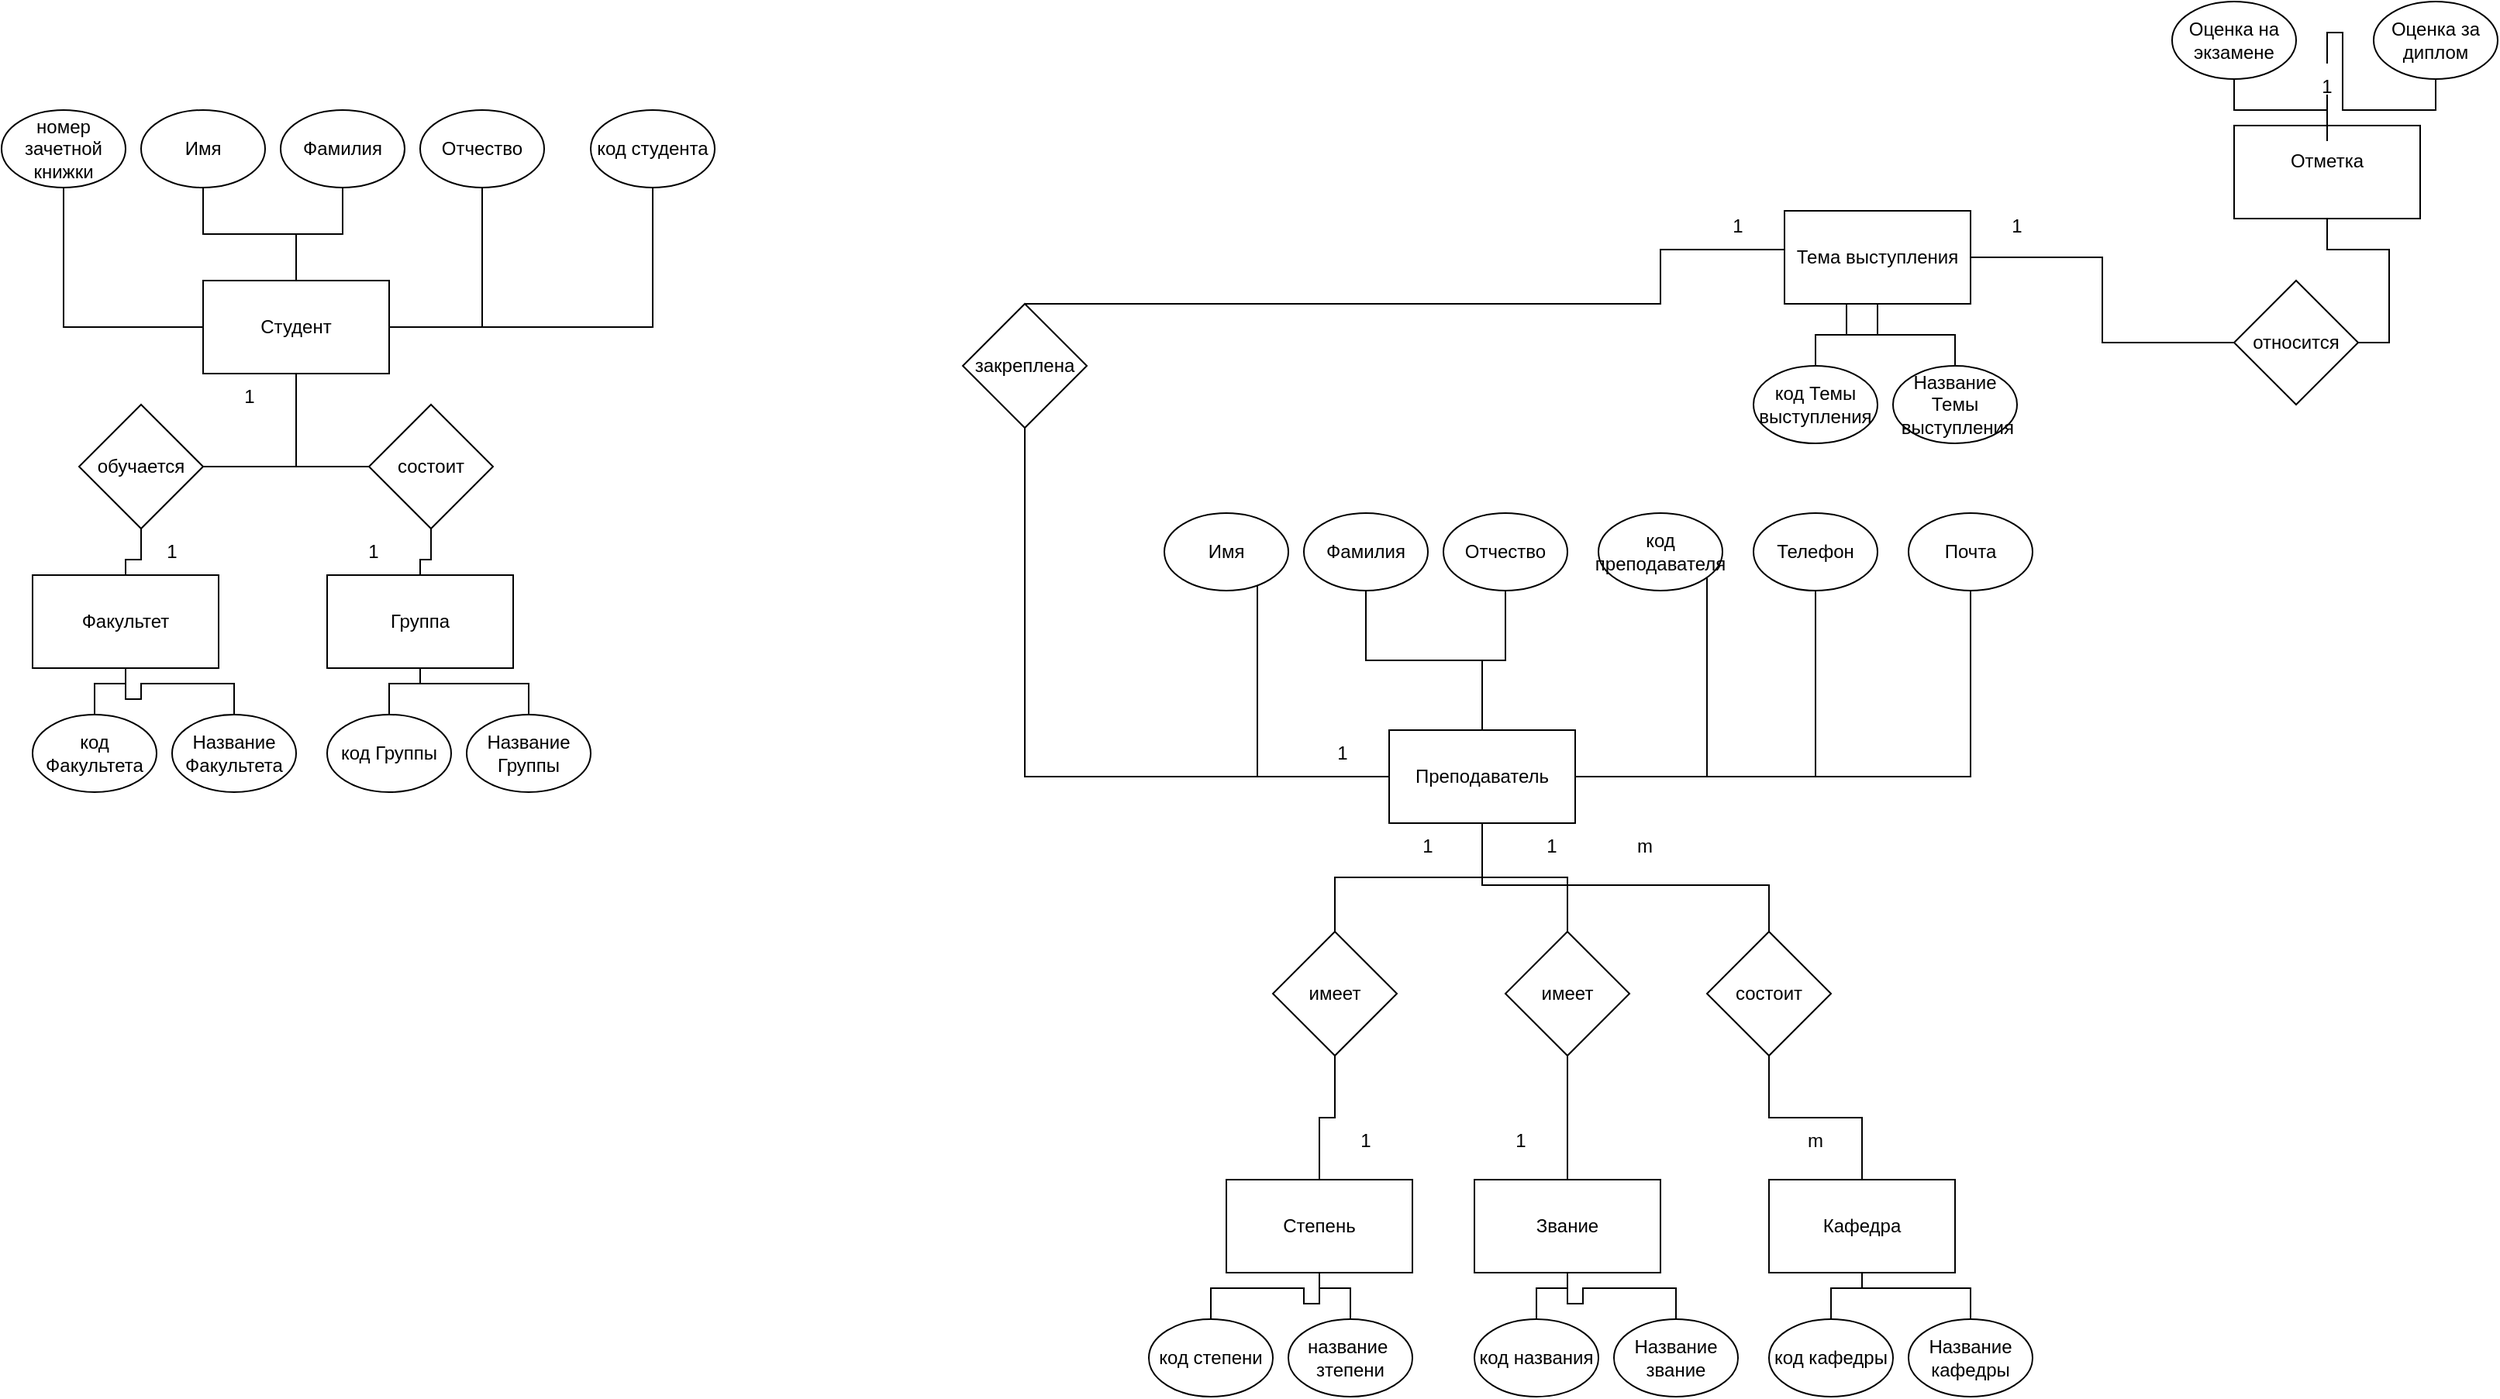 <mxfile version="24.7.12">
  <diagram name="Страница — 1" id="ptzz4H3jha51gRwMuqNR">
    <mxGraphModel dx="1313" dy="611" grid="1" gridSize="10" guides="1" tooltips="1" connect="1" arrows="1" fold="1" page="1" pageScale="1" pageWidth="827" pageHeight="1169" math="0" shadow="0">
      <root>
        <mxCell id="0" />
        <mxCell id="1" parent="0" />
        <mxCell id="_S1YS-3z9pOzqw0F11yu-98" style="edgeStyle=orthogonalEdgeStyle;rounded=0;orthogonalLoop=1;jettySize=auto;html=1;entryX=1;entryY=0.5;entryDx=0;entryDy=0;endArrow=none;endFill=0;" edge="1" parent="1" source="_S1YS-3z9pOzqw0F11yu-1" target="_S1YS-3z9pOzqw0F11yu-79">
          <mxGeometry relative="1" as="geometry" />
        </mxCell>
        <mxCell id="_S1YS-3z9pOzqw0F11yu-100" style="edgeStyle=orthogonalEdgeStyle;rounded=0;orthogonalLoop=1;jettySize=auto;html=1;entryX=0;entryY=0.5;entryDx=0;entryDy=0;endArrow=none;endFill=0;" edge="1" parent="1" source="_S1YS-3z9pOzqw0F11yu-1" target="_S1YS-3z9pOzqw0F11yu-80">
          <mxGeometry relative="1" as="geometry" />
        </mxCell>
        <mxCell id="_S1YS-3z9pOzqw0F11yu-1" value="Студент" style="rounded=0;whiteSpace=wrap;html=1;" vertex="1" parent="1">
          <mxGeometry x="720" y="180" width="120" height="60" as="geometry" />
        </mxCell>
        <mxCell id="_S1YS-3z9pOzqw0F11yu-7" style="edgeStyle=orthogonalEdgeStyle;rounded=0;orthogonalLoop=1;jettySize=auto;html=1;exitX=0.5;exitY=1;exitDx=0;exitDy=0;entryX=0;entryY=0.5;entryDx=0;entryDy=0;endArrow=none;endFill=0;" edge="1" parent="1" source="_S1YS-3z9pOzqw0F11yu-2" target="_S1YS-3z9pOzqw0F11yu-1">
          <mxGeometry relative="1" as="geometry" />
        </mxCell>
        <mxCell id="_S1YS-3z9pOzqw0F11yu-2" value="&lt;div&gt;номер зачетной книжки&lt;/div&gt;" style="ellipse;whiteSpace=wrap;html=1;" vertex="1" parent="1">
          <mxGeometry x="590" y="70" width="80" height="50" as="geometry" />
        </mxCell>
        <mxCell id="_S1YS-3z9pOzqw0F11yu-8" value="" style="edgeStyle=orthogonalEdgeStyle;rounded=0;orthogonalLoop=1;jettySize=auto;html=1;endArrow=none;endFill=0;" edge="1" parent="1" source="_S1YS-3z9pOzqw0F11yu-3" target="_S1YS-3z9pOzqw0F11yu-1">
          <mxGeometry relative="1" as="geometry" />
        </mxCell>
        <mxCell id="_S1YS-3z9pOzqw0F11yu-3" value="Имя" style="ellipse;whiteSpace=wrap;html=1;" vertex="1" parent="1">
          <mxGeometry x="680" y="70" width="80" height="50" as="geometry" />
        </mxCell>
        <mxCell id="_S1YS-3z9pOzqw0F11yu-9" value="" style="edgeStyle=orthogonalEdgeStyle;rounded=0;orthogonalLoop=1;jettySize=auto;html=1;endArrow=none;endFill=0;" edge="1" parent="1" source="_S1YS-3z9pOzqw0F11yu-4" target="_S1YS-3z9pOzqw0F11yu-1">
          <mxGeometry relative="1" as="geometry" />
        </mxCell>
        <mxCell id="_S1YS-3z9pOzqw0F11yu-4" value="Фамилия" style="ellipse;whiteSpace=wrap;html=1;" vertex="1" parent="1">
          <mxGeometry x="770" y="70" width="80" height="50" as="geometry" />
        </mxCell>
        <mxCell id="_S1YS-3z9pOzqw0F11yu-10" style="edgeStyle=orthogonalEdgeStyle;rounded=0;orthogonalLoop=1;jettySize=auto;html=1;exitX=0.5;exitY=1;exitDx=0;exitDy=0;entryX=1;entryY=0.5;entryDx=0;entryDy=0;endArrow=none;endFill=0;" edge="1" parent="1" source="_S1YS-3z9pOzqw0F11yu-5" target="_S1YS-3z9pOzqw0F11yu-1">
          <mxGeometry relative="1" as="geometry" />
        </mxCell>
        <mxCell id="_S1YS-3z9pOzqw0F11yu-5" value="Отчество" style="ellipse;whiteSpace=wrap;html=1;" vertex="1" parent="1">
          <mxGeometry x="860" y="70" width="80" height="50" as="geometry" />
        </mxCell>
        <mxCell id="_S1YS-3z9pOzqw0F11yu-13" style="edgeStyle=orthogonalEdgeStyle;rounded=0;orthogonalLoop=1;jettySize=auto;html=1;entryX=1;entryY=0.5;entryDx=0;entryDy=0;endArrow=none;endFill=0;" edge="1" parent="1" source="_S1YS-3z9pOzqw0F11yu-12" target="_S1YS-3z9pOzqw0F11yu-1">
          <mxGeometry relative="1" as="geometry">
            <Array as="points">
              <mxPoint x="1010" y="210" />
            </Array>
          </mxGeometry>
        </mxCell>
        <mxCell id="_S1YS-3z9pOzqw0F11yu-12" value="код студента" style="ellipse;whiteSpace=wrap;html=1;" vertex="1" parent="1">
          <mxGeometry x="970" y="70" width="80" height="50" as="geometry" />
        </mxCell>
        <mxCell id="_S1YS-3z9pOzqw0F11yu-113" style="edgeStyle=orthogonalEdgeStyle;rounded=0;orthogonalLoop=1;jettySize=auto;html=1;endArrow=none;endFill=0;" edge="1" parent="1" source="_S1YS-3z9pOzqw0F11yu-14" target="_S1YS-3z9pOzqw0F11yu-110">
          <mxGeometry relative="1" as="geometry" />
        </mxCell>
        <mxCell id="_S1YS-3z9pOzqw0F11yu-114" style="edgeStyle=orthogonalEdgeStyle;rounded=0;orthogonalLoop=1;jettySize=auto;html=1;entryX=0.5;entryY=1;entryDx=0;entryDy=0;endArrow=none;endFill=0;" edge="1" parent="1" source="_S1YS-3z9pOzqw0F11yu-14" target="_S1YS-3z9pOzqw0F11yu-112">
          <mxGeometry relative="1" as="geometry">
            <Array as="points">
              <mxPoint x="1860" y="500" />
            </Array>
          </mxGeometry>
        </mxCell>
        <mxCell id="_S1YS-3z9pOzqw0F11yu-120" value="" style="edgeStyle=orthogonalEdgeStyle;rounded=0;orthogonalLoop=1;jettySize=auto;html=1;endArrow=none;endFill=0;" edge="1" parent="1" source="_S1YS-3z9pOzqw0F11yu-14" target="_S1YS-3z9pOzqw0F11yu-115">
          <mxGeometry relative="1" as="geometry" />
        </mxCell>
        <mxCell id="_S1YS-3z9pOzqw0F11yu-121" style="edgeStyle=orthogonalEdgeStyle;rounded=0;orthogonalLoop=1;jettySize=auto;html=1;entryX=0.5;entryY=0;entryDx=0;entryDy=0;endArrow=none;endFill=0;" edge="1" parent="1" source="_S1YS-3z9pOzqw0F11yu-14" target="_S1YS-3z9pOzqw0F11yu-116">
          <mxGeometry relative="1" as="geometry" />
        </mxCell>
        <mxCell id="_S1YS-3z9pOzqw0F11yu-129" style="edgeStyle=orthogonalEdgeStyle;rounded=0;orthogonalLoop=1;jettySize=auto;html=1;endArrow=none;endFill=0;" edge="1" parent="1" source="_S1YS-3z9pOzqw0F11yu-14" target="_S1YS-3z9pOzqw0F11yu-126">
          <mxGeometry relative="1" as="geometry">
            <Array as="points">
              <mxPoint x="1545" y="570" />
              <mxPoint x="1730" y="570" />
            </Array>
          </mxGeometry>
        </mxCell>
        <mxCell id="_S1YS-3z9pOzqw0F11yu-14" value="Преподаватель" style="rounded=0;whiteSpace=wrap;html=1;" vertex="1" parent="1">
          <mxGeometry x="1485" y="470" width="120" height="60" as="geometry" />
        </mxCell>
        <mxCell id="_S1YS-3z9pOzqw0F11yu-40" style="edgeStyle=orthogonalEdgeStyle;rounded=0;orthogonalLoop=1;jettySize=auto;html=1;entryX=0;entryY=0.5;entryDx=0;entryDy=0;endArrow=none;endFill=0;" edge="1" parent="1" source="_S1YS-3z9pOzqw0F11yu-27" target="_S1YS-3z9pOzqw0F11yu-14">
          <mxGeometry relative="1" as="geometry">
            <Array as="points">
              <mxPoint x="1400" y="500" />
            </Array>
          </mxGeometry>
        </mxCell>
        <mxCell id="_S1YS-3z9pOzqw0F11yu-27" value="Имя" style="ellipse;whiteSpace=wrap;html=1;" vertex="1" parent="1">
          <mxGeometry x="1340" y="330" width="80" height="50" as="geometry" />
        </mxCell>
        <mxCell id="_S1YS-3z9pOzqw0F11yu-41" value="" style="edgeStyle=orthogonalEdgeStyle;rounded=0;orthogonalLoop=1;jettySize=auto;html=1;endArrow=none;endFill=0;" edge="1" parent="1" source="_S1YS-3z9pOzqw0F11yu-28" target="_S1YS-3z9pOzqw0F11yu-14">
          <mxGeometry relative="1" as="geometry" />
        </mxCell>
        <mxCell id="_S1YS-3z9pOzqw0F11yu-28" value="Фамилия" style="ellipse;whiteSpace=wrap;html=1;" vertex="1" parent="1">
          <mxGeometry x="1430" y="330" width="80" height="50" as="geometry" />
        </mxCell>
        <mxCell id="_S1YS-3z9pOzqw0F11yu-42" value="" style="edgeStyle=orthogonalEdgeStyle;rounded=0;orthogonalLoop=1;jettySize=auto;html=1;endArrow=none;endFill=0;" edge="1" parent="1" source="_S1YS-3z9pOzqw0F11yu-29" target="_S1YS-3z9pOzqw0F11yu-14">
          <mxGeometry relative="1" as="geometry" />
        </mxCell>
        <mxCell id="_S1YS-3z9pOzqw0F11yu-29" value="Отчество" style="ellipse;whiteSpace=wrap;html=1;" vertex="1" parent="1">
          <mxGeometry x="1520" y="330" width="80" height="50" as="geometry" />
        </mxCell>
        <mxCell id="_S1YS-3z9pOzqw0F11yu-44" style="edgeStyle=orthogonalEdgeStyle;rounded=0;orthogonalLoop=1;jettySize=auto;html=1;entryX=1;entryY=0.5;entryDx=0;entryDy=0;endArrow=none;endFill=0;" edge="1" parent="1" source="_S1YS-3z9pOzqw0F11yu-30" target="_S1YS-3z9pOzqw0F11yu-14">
          <mxGeometry relative="1" as="geometry">
            <Array as="points">
              <mxPoint x="1690" y="500" />
            </Array>
          </mxGeometry>
        </mxCell>
        <mxCell id="_S1YS-3z9pOzqw0F11yu-30" value="код преподавателя" style="ellipse;whiteSpace=wrap;html=1;" vertex="1" parent="1">
          <mxGeometry x="1620" y="330" width="80" height="50" as="geometry" />
        </mxCell>
        <mxCell id="_S1YS-3z9pOzqw0F11yu-51" value="Степень" style="rounded=0;whiteSpace=wrap;html=1;" vertex="1" parent="1">
          <mxGeometry x="1380" y="760" width="120" height="60" as="geometry" />
        </mxCell>
        <mxCell id="_S1YS-3z9pOzqw0F11yu-53" value="Звание" style="rounded=0;whiteSpace=wrap;html=1;" vertex="1" parent="1">
          <mxGeometry x="1540" y="760" width="120" height="60" as="geometry" />
        </mxCell>
        <mxCell id="_S1YS-3z9pOzqw0F11yu-54" value="Кафедра" style="rounded=0;whiteSpace=wrap;html=1;" vertex="1" parent="1">
          <mxGeometry x="1730" y="760" width="120" height="60" as="geometry" />
        </mxCell>
        <mxCell id="_S1YS-3z9pOzqw0F11yu-68" value="" style="edgeStyle=orthogonalEdgeStyle;rounded=0;orthogonalLoop=1;jettySize=auto;html=1;endArrow=none;endFill=0;" edge="1" parent="1" source="_S1YS-3z9pOzqw0F11yu-56" target="_S1YS-3z9pOzqw0F11yu-51">
          <mxGeometry relative="1" as="geometry" />
        </mxCell>
        <mxCell id="_S1YS-3z9pOzqw0F11yu-56" value="код степени" style="ellipse;whiteSpace=wrap;html=1;" vertex="1" parent="1">
          <mxGeometry x="1330" y="850" width="80" height="50" as="geometry" />
        </mxCell>
        <mxCell id="_S1YS-3z9pOzqw0F11yu-67" value="" style="edgeStyle=orthogonalEdgeStyle;rounded=0;orthogonalLoop=1;jettySize=auto;html=1;endArrow=none;endFill=0;" edge="1" parent="1" source="_S1YS-3z9pOzqw0F11yu-57" target="_S1YS-3z9pOzqw0F11yu-51">
          <mxGeometry relative="1" as="geometry" />
        </mxCell>
        <mxCell id="_S1YS-3z9pOzqw0F11yu-57" value="название&amp;nbsp; зтепени" style="ellipse;whiteSpace=wrap;html=1;" vertex="1" parent="1">
          <mxGeometry x="1420" y="850" width="80" height="50" as="geometry" />
        </mxCell>
        <mxCell id="_S1YS-3z9pOzqw0F11yu-65" value="" style="edgeStyle=orthogonalEdgeStyle;rounded=0;orthogonalLoop=1;jettySize=auto;html=1;endArrow=none;endFill=0;" edge="1" parent="1" source="_S1YS-3z9pOzqw0F11yu-59" target="_S1YS-3z9pOzqw0F11yu-53">
          <mxGeometry relative="1" as="geometry" />
        </mxCell>
        <mxCell id="_S1YS-3z9pOzqw0F11yu-59" value="код названия" style="ellipse;whiteSpace=wrap;html=1;" vertex="1" parent="1">
          <mxGeometry x="1540" y="850" width="80" height="50" as="geometry" />
        </mxCell>
        <mxCell id="_S1YS-3z9pOzqw0F11yu-66" value="" style="edgeStyle=orthogonalEdgeStyle;rounded=0;orthogonalLoop=1;jettySize=auto;html=1;endArrow=none;endFill=0;" edge="1" parent="1" source="_S1YS-3z9pOzqw0F11yu-60" target="_S1YS-3z9pOzqw0F11yu-53">
          <mxGeometry relative="1" as="geometry" />
        </mxCell>
        <mxCell id="_S1YS-3z9pOzqw0F11yu-60" value="Название звание" style="ellipse;whiteSpace=wrap;html=1;" vertex="1" parent="1">
          <mxGeometry x="1630" y="850" width="80" height="50" as="geometry" />
        </mxCell>
        <mxCell id="_S1YS-3z9pOzqw0F11yu-64" value="" style="edgeStyle=orthogonalEdgeStyle;rounded=0;orthogonalLoop=1;jettySize=auto;html=1;endArrow=none;endFill=0;" edge="1" parent="1" source="_S1YS-3z9pOzqw0F11yu-61" target="_S1YS-3z9pOzqw0F11yu-54">
          <mxGeometry relative="1" as="geometry" />
        </mxCell>
        <mxCell id="_S1YS-3z9pOzqw0F11yu-61" value="код кафедры" style="ellipse;whiteSpace=wrap;html=1;" vertex="1" parent="1">
          <mxGeometry x="1730" y="850" width="80" height="50" as="geometry" />
        </mxCell>
        <mxCell id="_S1YS-3z9pOzqw0F11yu-63" value="" style="edgeStyle=orthogonalEdgeStyle;rounded=0;orthogonalLoop=1;jettySize=auto;html=1;endArrow=none;endFill=0;" edge="1" parent="1" source="_S1YS-3z9pOzqw0F11yu-62" target="_S1YS-3z9pOzqw0F11yu-54">
          <mxGeometry relative="1" as="geometry">
            <Array as="points">
              <mxPoint x="1860" y="830" />
              <mxPoint x="1790" y="830" />
            </Array>
          </mxGeometry>
        </mxCell>
        <mxCell id="_S1YS-3z9pOzqw0F11yu-62" value="Название кафедры" style="ellipse;whiteSpace=wrap;html=1;" vertex="1" parent="1">
          <mxGeometry x="1820" y="850" width="80" height="50" as="geometry" />
        </mxCell>
        <mxCell id="_S1YS-3z9pOzqw0F11yu-69" value="Факультет" style="rounded=0;whiteSpace=wrap;html=1;" vertex="1" parent="1">
          <mxGeometry x="610" y="370" width="120" height="60" as="geometry" />
        </mxCell>
        <mxCell id="_S1YS-3z9pOzqw0F11yu-70" value="Группа" style="rounded=0;whiteSpace=wrap;html=1;" vertex="1" parent="1">
          <mxGeometry x="800" y="370" width="120" height="60" as="geometry" />
        </mxCell>
        <mxCell id="_S1YS-3z9pOzqw0F11yu-71" value="" style="edgeStyle=orthogonalEdgeStyle;rounded=0;orthogonalLoop=1;jettySize=auto;html=1;endArrow=none;endFill=0;" edge="1" parent="1" source="_S1YS-3z9pOzqw0F11yu-72" target="_S1YS-3z9pOzqw0F11yu-69">
          <mxGeometry relative="1" as="geometry" />
        </mxCell>
        <mxCell id="_S1YS-3z9pOzqw0F11yu-72" value="код Факультета" style="ellipse;whiteSpace=wrap;html=1;" vertex="1" parent="1">
          <mxGeometry x="610" y="460" width="80" height="50" as="geometry" />
        </mxCell>
        <mxCell id="_S1YS-3z9pOzqw0F11yu-73" value="" style="edgeStyle=orthogonalEdgeStyle;rounded=0;orthogonalLoop=1;jettySize=auto;html=1;endArrow=none;endFill=0;" edge="1" parent="1" source="_S1YS-3z9pOzqw0F11yu-74" target="_S1YS-3z9pOzqw0F11yu-69">
          <mxGeometry relative="1" as="geometry" />
        </mxCell>
        <mxCell id="_S1YS-3z9pOzqw0F11yu-74" value="Название Факультета" style="ellipse;whiteSpace=wrap;html=1;" vertex="1" parent="1">
          <mxGeometry x="700" y="460" width="80" height="50" as="geometry" />
        </mxCell>
        <mxCell id="_S1YS-3z9pOzqw0F11yu-75" value="" style="edgeStyle=orthogonalEdgeStyle;rounded=0;orthogonalLoop=1;jettySize=auto;html=1;endArrow=none;endFill=0;" edge="1" parent="1" source="_S1YS-3z9pOzqw0F11yu-76" target="_S1YS-3z9pOzqw0F11yu-70">
          <mxGeometry relative="1" as="geometry" />
        </mxCell>
        <mxCell id="_S1YS-3z9pOzqw0F11yu-76" value="код Группы" style="ellipse;whiteSpace=wrap;html=1;" vertex="1" parent="1">
          <mxGeometry x="800" y="460" width="80" height="50" as="geometry" />
        </mxCell>
        <mxCell id="_S1YS-3z9pOzqw0F11yu-77" value="" style="edgeStyle=orthogonalEdgeStyle;rounded=0;orthogonalLoop=1;jettySize=auto;html=1;endArrow=none;endFill=0;" edge="1" parent="1" source="_S1YS-3z9pOzqw0F11yu-78" target="_S1YS-3z9pOzqw0F11yu-70">
          <mxGeometry relative="1" as="geometry">
            <Array as="points">
              <mxPoint x="930" y="440" />
              <mxPoint x="860" y="440" />
            </Array>
          </mxGeometry>
        </mxCell>
        <mxCell id="_S1YS-3z9pOzqw0F11yu-78" value="Название Группы" style="ellipse;whiteSpace=wrap;html=1;" vertex="1" parent="1">
          <mxGeometry x="890" y="460" width="80" height="50" as="geometry" />
        </mxCell>
        <mxCell id="_S1YS-3z9pOzqw0F11yu-99" value="" style="edgeStyle=orthogonalEdgeStyle;rounded=0;orthogonalLoop=1;jettySize=auto;html=1;endArrow=none;endFill=0;" edge="1" parent="1" source="_S1YS-3z9pOzqw0F11yu-79" target="_S1YS-3z9pOzqw0F11yu-69">
          <mxGeometry relative="1" as="geometry" />
        </mxCell>
        <mxCell id="_S1YS-3z9pOzqw0F11yu-79" value="обучается" style="rhombus;whiteSpace=wrap;html=1;" vertex="1" parent="1">
          <mxGeometry x="640" y="260" width="80" height="80" as="geometry" />
        </mxCell>
        <mxCell id="_S1YS-3z9pOzqw0F11yu-102" style="edgeStyle=orthogonalEdgeStyle;rounded=0;orthogonalLoop=1;jettySize=auto;html=1;entryX=0.5;entryY=0;entryDx=0;entryDy=0;endArrow=none;endFill=0;" edge="1" parent="1" source="_S1YS-3z9pOzqw0F11yu-80" target="_S1YS-3z9pOzqw0F11yu-70">
          <mxGeometry relative="1" as="geometry" />
        </mxCell>
        <mxCell id="_S1YS-3z9pOzqw0F11yu-80" value="состоит" style="rhombus;whiteSpace=wrap;html=1;" vertex="1" parent="1">
          <mxGeometry x="827" y="260" width="80" height="80" as="geometry" />
        </mxCell>
        <mxCell id="_S1YS-3z9pOzqw0F11yu-137" style="edgeStyle=orthogonalEdgeStyle;rounded=0;orthogonalLoop=1;jettySize=auto;html=1;entryX=0.5;entryY=0;entryDx=0;entryDy=0;endArrow=none;endFill=0;" edge="1" parent="1" source="_S1YS-3z9pOzqw0F11yu-81" target="_S1YS-3z9pOzqw0F11yu-135">
          <mxGeometry relative="1" as="geometry">
            <Array as="points">
              <mxPoint x="1660" y="160" />
              <mxPoint x="1660" y="195" />
            </Array>
          </mxGeometry>
        </mxCell>
        <mxCell id="_S1YS-3z9pOzqw0F11yu-81" value="Тема выступления" style="rounded=0;whiteSpace=wrap;html=1;" vertex="1" parent="1">
          <mxGeometry x="1740" y="135" width="120" height="60" as="geometry" />
        </mxCell>
        <mxCell id="_S1YS-3z9pOzqw0F11yu-82" value="" style="edgeStyle=orthogonalEdgeStyle;rounded=0;orthogonalLoop=1;jettySize=auto;html=1;endArrow=none;endFill=0;" edge="1" parent="1" source="_S1YS-3z9pOzqw0F11yu-83" target="_S1YS-3z9pOzqw0F11yu-81">
          <mxGeometry relative="1" as="geometry" />
        </mxCell>
        <mxCell id="_S1YS-3z9pOzqw0F11yu-83" value="код Темы выступления" style="ellipse;whiteSpace=wrap;html=1;" vertex="1" parent="1">
          <mxGeometry x="1720" y="235" width="80" height="50" as="geometry" />
        </mxCell>
        <mxCell id="_S1YS-3z9pOzqw0F11yu-84" value="" style="edgeStyle=orthogonalEdgeStyle;rounded=0;orthogonalLoop=1;jettySize=auto;html=1;endArrow=none;endFill=0;" edge="1" parent="1" source="_S1YS-3z9pOzqw0F11yu-85" target="_S1YS-3z9pOzqw0F11yu-81">
          <mxGeometry relative="1" as="geometry">
            <Array as="points">
              <mxPoint x="1850" y="215" />
              <mxPoint x="1780" y="215" />
            </Array>
          </mxGeometry>
        </mxCell>
        <mxCell id="_S1YS-3z9pOzqw0F11yu-85" value="Название Темы&lt;div&gt;&amp;nbsp;выступления&lt;/div&gt;" style="ellipse;whiteSpace=wrap;html=1;" vertex="1" parent="1">
          <mxGeometry x="1810" y="235" width="80" height="50" as="geometry" />
        </mxCell>
        <mxCell id="_S1YS-3z9pOzqw0F11yu-140" style="edgeStyle=orthogonalEdgeStyle;rounded=0;orthogonalLoop=1;jettySize=auto;html=1;entryX=1;entryY=0.5;entryDx=0;entryDy=0;endArrow=none;endFill=0;" edge="1" parent="1" source="_S1YS-3z9pOzqw0F11yu-92" target="_S1YS-3z9pOzqw0F11yu-139">
          <mxGeometry relative="1" as="geometry" />
        </mxCell>
        <mxCell id="_S1YS-3z9pOzqw0F11yu-92" value="Отметка&lt;div&gt;&lt;br&gt;&lt;/div&gt;" style="rounded=0;whiteSpace=wrap;html=1;" vertex="1" parent="1">
          <mxGeometry x="2030" y="80" width="120" height="60" as="geometry" />
        </mxCell>
        <mxCell id="_S1YS-3z9pOzqw0F11yu-95" value="" style="edgeStyle=orthogonalEdgeStyle;rounded=0;orthogonalLoop=1;jettySize=auto;html=1;endArrow=none;endFill=0;" edge="1" parent="1" source="_S1YS-3z9pOzqw0F11yu-93" target="_S1YS-3z9pOzqw0F11yu-92">
          <mxGeometry relative="1" as="geometry" />
        </mxCell>
        <mxCell id="_S1YS-3z9pOzqw0F11yu-93" value="Оценка на экзамене" style="ellipse;whiteSpace=wrap;html=1;" vertex="1" parent="1">
          <mxGeometry x="1990" width="80" height="50" as="geometry" />
        </mxCell>
        <mxCell id="_S1YS-3z9pOzqw0F11yu-96" value="" style="edgeStyle=orthogonalEdgeStyle;rounded=0;orthogonalLoop=1;jettySize=auto;html=1;endArrow=none;endFill=0;" edge="1" parent="1" source="_S1YS-3z9pOzqw0F11yu-143" target="_S1YS-3z9pOzqw0F11yu-92">
          <mxGeometry relative="1" as="geometry" />
        </mxCell>
        <mxCell id="_S1YS-3z9pOzqw0F11yu-94" value="Оценка за диплом" style="ellipse;whiteSpace=wrap;html=1;" vertex="1" parent="1">
          <mxGeometry x="2120" width="80" height="50" as="geometry" />
        </mxCell>
        <mxCell id="_S1YS-3z9pOzqw0F11yu-104" value="1" style="text;html=1;align=center;verticalAlign=middle;whiteSpace=wrap;rounded=0;" vertex="1" parent="1">
          <mxGeometry x="720" y="240" width="60" height="30" as="geometry" />
        </mxCell>
        <mxCell id="_S1YS-3z9pOzqw0F11yu-108" value="1" style="text;html=1;align=center;verticalAlign=middle;whiteSpace=wrap;rounded=0;" vertex="1" parent="1">
          <mxGeometry x="670" y="340" width="60" height="30" as="geometry" />
        </mxCell>
        <mxCell id="_S1YS-3z9pOzqw0F11yu-109" value="1" style="text;html=1;align=center;verticalAlign=middle;whiteSpace=wrap;rounded=0;" vertex="1" parent="1">
          <mxGeometry x="800" y="340" width="60" height="30" as="geometry" />
        </mxCell>
        <mxCell id="_S1YS-3z9pOzqw0F11yu-110" value="Телефон" style="ellipse;whiteSpace=wrap;html=1;" vertex="1" parent="1">
          <mxGeometry x="1720" y="330" width="80" height="50" as="geometry" />
        </mxCell>
        <mxCell id="_S1YS-3z9pOzqw0F11yu-112" value="Почта" style="ellipse;whiteSpace=wrap;html=1;" vertex="1" parent="1">
          <mxGeometry x="1820" y="330" width="80" height="50" as="geometry" />
        </mxCell>
        <mxCell id="_S1YS-3z9pOzqw0F11yu-119" style="edgeStyle=orthogonalEdgeStyle;rounded=0;orthogonalLoop=1;jettySize=auto;html=1;endArrow=none;endFill=0;" edge="1" parent="1" source="_S1YS-3z9pOzqw0F11yu-115" target="_S1YS-3z9pOzqw0F11yu-51">
          <mxGeometry relative="1" as="geometry" />
        </mxCell>
        <mxCell id="_S1YS-3z9pOzqw0F11yu-115" value="имеет" style="rhombus;whiteSpace=wrap;html=1;" vertex="1" parent="1">
          <mxGeometry x="1410" y="600" width="80" height="80" as="geometry" />
        </mxCell>
        <mxCell id="_S1YS-3z9pOzqw0F11yu-118" style="edgeStyle=orthogonalEdgeStyle;rounded=0;orthogonalLoop=1;jettySize=auto;html=1;entryX=0.5;entryY=0;entryDx=0;entryDy=0;endArrow=none;endFill=0;" edge="1" parent="1" source="_S1YS-3z9pOzqw0F11yu-116" target="_S1YS-3z9pOzqw0F11yu-53">
          <mxGeometry relative="1" as="geometry" />
        </mxCell>
        <mxCell id="_S1YS-3z9pOzqw0F11yu-116" value="имеет" style="rhombus;whiteSpace=wrap;html=1;" vertex="1" parent="1">
          <mxGeometry x="1560" y="600" width="80" height="80" as="geometry" />
        </mxCell>
        <mxCell id="_S1YS-3z9pOzqw0F11yu-122" value="1" style="text;html=1;align=center;verticalAlign=middle;whiteSpace=wrap;rounded=0;" vertex="1" parent="1">
          <mxGeometry x="1480" y="530" width="60" height="30" as="geometry" />
        </mxCell>
        <mxCell id="_S1YS-3z9pOzqw0F11yu-123" value="1" style="text;html=1;align=center;verticalAlign=middle;whiteSpace=wrap;rounded=0;" vertex="1" parent="1">
          <mxGeometry x="1560" y="530" width="60" height="30" as="geometry" />
        </mxCell>
        <mxCell id="_S1YS-3z9pOzqw0F11yu-124" value="1" style="text;html=1;align=center;verticalAlign=middle;whiteSpace=wrap;rounded=0;" vertex="1" parent="1">
          <mxGeometry x="1440" y="720" width="60" height="30" as="geometry" />
        </mxCell>
        <mxCell id="_S1YS-3z9pOzqw0F11yu-125" value="1" style="text;html=1;align=center;verticalAlign=middle;whiteSpace=wrap;rounded=0;" vertex="1" parent="1">
          <mxGeometry x="1540" y="720" width="60" height="30" as="geometry" />
        </mxCell>
        <mxCell id="_S1YS-3z9pOzqw0F11yu-131" style="edgeStyle=orthogonalEdgeStyle;rounded=0;orthogonalLoop=1;jettySize=auto;html=1;endArrow=none;endFill=0;" edge="1" parent="1" source="_S1YS-3z9pOzqw0F11yu-126" target="_S1YS-3z9pOzqw0F11yu-54">
          <mxGeometry relative="1" as="geometry" />
        </mxCell>
        <mxCell id="_S1YS-3z9pOzqw0F11yu-126" value="состоит" style="rhombus;whiteSpace=wrap;html=1;" vertex="1" parent="1">
          <mxGeometry x="1690" y="600" width="80" height="80" as="geometry" />
        </mxCell>
        <mxCell id="_S1YS-3z9pOzqw0F11yu-133" value="m" style="text;html=1;align=center;verticalAlign=middle;whiteSpace=wrap;rounded=0;" vertex="1" parent="1">
          <mxGeometry x="1730" y="720" width="60" height="30" as="geometry" />
        </mxCell>
        <mxCell id="_S1YS-3z9pOzqw0F11yu-134" value="m" style="text;html=1;align=center;verticalAlign=middle;whiteSpace=wrap;rounded=0;" vertex="1" parent="1">
          <mxGeometry x="1620" y="530" width="60" height="30" as="geometry" />
        </mxCell>
        <mxCell id="_S1YS-3z9pOzqw0F11yu-142" style="edgeStyle=orthogonalEdgeStyle;rounded=0;orthogonalLoop=1;jettySize=auto;html=1;entryX=0;entryY=0.5;entryDx=0;entryDy=0;endArrow=none;endFill=0;" edge="1" parent="1" source="_S1YS-3z9pOzqw0F11yu-135" target="_S1YS-3z9pOzqw0F11yu-14">
          <mxGeometry relative="1" as="geometry">
            <Array as="points">
              <mxPoint x="1250" y="500" />
            </Array>
          </mxGeometry>
        </mxCell>
        <mxCell id="_S1YS-3z9pOzqw0F11yu-135" value="закреплена" style="rhombus;whiteSpace=wrap;html=1;" vertex="1" parent="1">
          <mxGeometry x="1210" y="195" width="80" height="80" as="geometry" />
        </mxCell>
        <mxCell id="_S1YS-3z9pOzqw0F11yu-141" style="edgeStyle=orthogonalEdgeStyle;rounded=0;orthogonalLoop=1;jettySize=auto;html=1;entryX=1;entryY=0.5;entryDx=0;entryDy=0;endArrow=none;endFill=0;" edge="1" parent="1" source="_S1YS-3z9pOzqw0F11yu-139" target="_S1YS-3z9pOzqw0F11yu-81">
          <mxGeometry relative="1" as="geometry" />
        </mxCell>
        <mxCell id="_S1YS-3z9pOzqw0F11yu-139" value="относится" style="rhombus;whiteSpace=wrap;html=1;" vertex="1" parent="1">
          <mxGeometry x="2030" y="180" width="80" height="80" as="geometry" />
        </mxCell>
        <mxCell id="_S1YS-3z9pOzqw0F11yu-144" value="" style="edgeStyle=orthogonalEdgeStyle;rounded=0;orthogonalLoop=1;jettySize=auto;html=1;endArrow=none;endFill=0;" edge="1" parent="1" source="_S1YS-3z9pOzqw0F11yu-94" target="_S1YS-3z9pOzqw0F11yu-143">
          <mxGeometry relative="1" as="geometry">
            <mxPoint x="2160" y="50" as="sourcePoint" />
            <mxPoint x="2090" y="80" as="targetPoint" />
          </mxGeometry>
        </mxCell>
        <mxCell id="_S1YS-3z9pOzqw0F11yu-143" value="1" style="text;html=1;align=center;verticalAlign=middle;whiteSpace=wrap;rounded=0;" vertex="1" parent="1">
          <mxGeometry x="2060" y="40" width="60" height="30" as="geometry" />
        </mxCell>
        <mxCell id="_S1YS-3z9pOzqw0F11yu-145" value="1" style="text;html=1;align=center;verticalAlign=middle;whiteSpace=wrap;rounded=0;" vertex="1" parent="1">
          <mxGeometry x="1860" y="130" width="60" height="30" as="geometry" />
        </mxCell>
        <mxCell id="_S1YS-3z9pOzqw0F11yu-146" value="1" style="text;html=1;align=center;verticalAlign=middle;whiteSpace=wrap;rounded=0;" vertex="1" parent="1">
          <mxGeometry x="1680" y="130" width="60" height="30" as="geometry" />
        </mxCell>
        <mxCell id="_S1YS-3z9pOzqw0F11yu-147" value="1" style="text;html=1;align=center;verticalAlign=middle;whiteSpace=wrap;rounded=0;" vertex="1" parent="1">
          <mxGeometry x="1425" y="470" width="60" height="30" as="geometry" />
        </mxCell>
      </root>
    </mxGraphModel>
  </diagram>
</mxfile>
